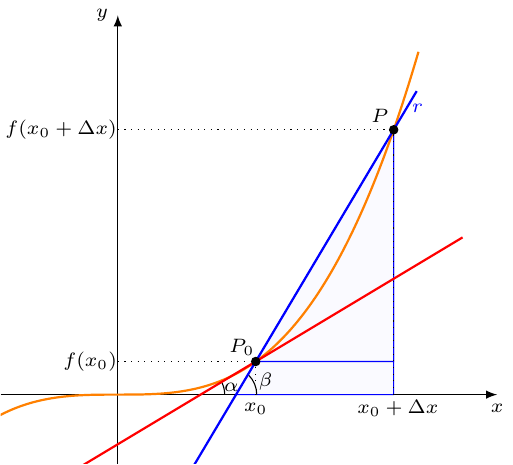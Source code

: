 \documentclass[crop]{standalone}
\usepackage[dvipsnames]{xcolor}
\usepackage{tikz}
\usepackage{pgfplots}
\usetikzlibrary{angles,quotes}
\pgfplotsset{compat=1.18}
\begin{document}
  \begin{tikzpicture}
    \begin{axis}[%
      axis x line=center,axis y line=center,
      unit vector ratio={1 1},
      xlabel={$x$},ylabel={$y$},
      xlabel style={below,font=\scriptsize},
      ylabel style={left,font=\scriptsize},
      xmin=-1.7,xmax=5.5,
      xtick=\empty,
      xticklabel style={font=\tiny},
      ymin=-1.0,ymax=5.5,
      ytick=\empty,
      yticklabel style={font=\tiny,xshift=0.3em},
      axis line style={-latex},
      restrict y to domain=-5:5,
      declare function={
        x_zero = 2;
        delta_x = 2;
        x_zero_delta_x = x_zero + delta_x;
        f(\x) = 0.06*\x^3;
        f_linha(\x) = 0.15*\x^2;
        secante(\x) = f(x_zero) + ((f(x_zero_delta_x)-f(x_zero))/(x_zero_delta_x - x_zero))*(\x - x_zero);
        tangente(\x) = f(x_zero) + f_linha(x_zero)*(\x - x_zero);
      }
    ]%
      \draw[blue,fill=blue!2!white] ({x_zero - f(x_zero)*((x_zero_delta_x-x_zero)/(f(x_zero_delta_x)-f(x_zero)))},0) -- (x_zero_delta_x,0) -- (4,{f(4)}) --cycle;

      \draw[blue,fill=blue!2!white] (x_zero,{f(x_zero)}) -- (x_zero_delta_x,{f(x_zero)}) -- (4,{f(4)}) --cycle;

      \draw ({x_zero - f(x_zero)*((x_zero_delta_x-x_zero)/(f(x_zero_delta_x)-f(x_zero)))+0.3},0) arc (0:45:0.35cm) node[pos=0.5,xshift=0.4em,yshift=0.1em] {\scriptsize $\beta$};

      \draw (x_zero-0.45,0) arc (0:32:0.35cm) node[pos=0.5,xshift=0.28em] {\scriptsize $\alpha$};

      \addplot[%
        mark=none,
        color=orange,
        thick,
        samples=1000,
        domain=-5:5,
      ] {f(x)};

      \addplot[%
        mark=none,
        color=blue,
        thick,
        samples=10,
        domain=-1:5,
      ] {secante(x)} node[pos=0.95,xshift=0.7em,yshift=0.5em] {\scriptsize $r$};

      \addplot[%
        mark=none,
        color=red,
        thick,
        samples=10,
        domain=-5:5,
      ] {tangente(x)};

      \addplot[mark=*,mark size=1.5pt] coordinates {(x_zero,{f(x_zero)})};
      \draw[dotted] (x_zero,0) -- (x_zero,{f(x_zero)}) node[pos=0,yshift=-0.5em] {\scriptsize $x_{0}$} node[xshift=-0.5em,yshift=0.5em] {\scriptsize $P_{0}$};
      \draw[dotted] (0,{f(x_zero)}) -- (x_zero,{f(x_zero)}) node[pos=0,xshift=-1.0em] {\scriptsize $f(x_{0})$};
      
      \addplot[mark=*,mark size=1.5pt] coordinates {(x_zero_delta_x,{f(x_zero_delta_x)})};
      \draw[dotted] (x_zero_delta_x,0) -- (x_zero_delta_x,{f(x_zero_delta_x)}) node[pos=0,xshift=0.15em,yshift=-0.5em] {\scriptsize $x_{0}+\Delta x$} node[xshift=-0.5em,yshift=0.5em] {\scriptsize $P$};
      \draw[dotted] (0,{f(x_zero_delta_x)}) -- (x_zero_delta_x,{f(x_zero_delta_x)}) node[pos=0,xshift=-2.05em] {\scriptsize $f(x_{0}+\Delta x)$};
    \end{axis}
  \end{tikzpicture}%
\end{document}